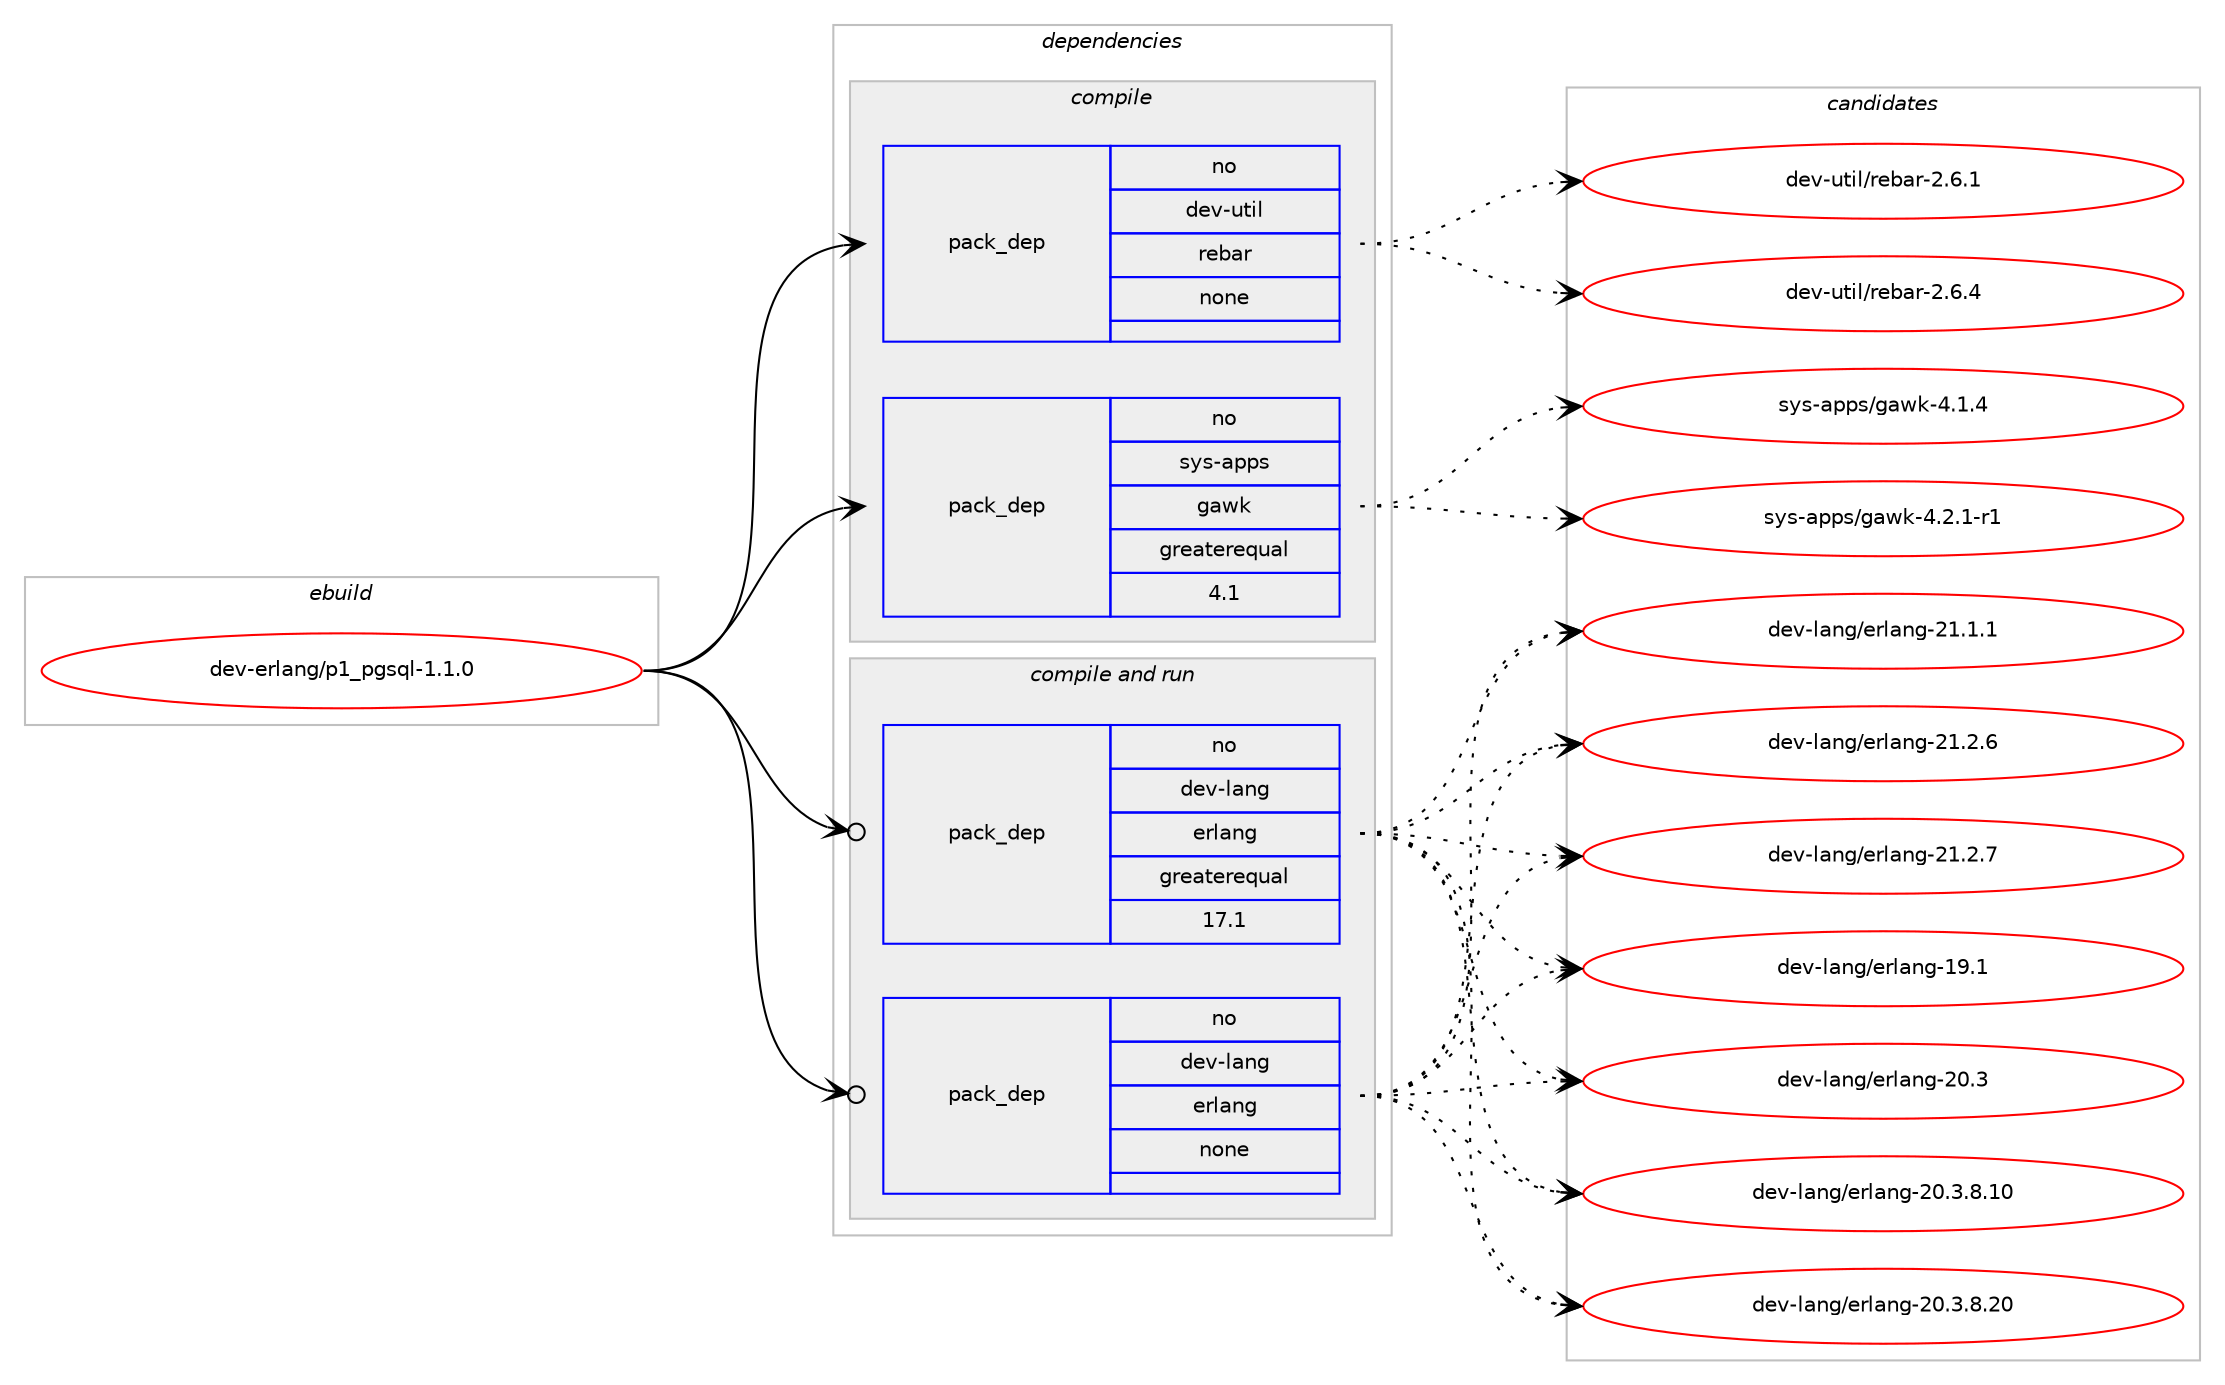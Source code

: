digraph prolog {

# *************
# Graph options
# *************

newrank=true;
concentrate=true;
compound=true;
graph [rankdir=LR,fontname=Helvetica,fontsize=10,ranksep=1.5];#, ranksep=2.5, nodesep=0.2];
edge  [arrowhead=vee];
node  [fontname=Helvetica,fontsize=10];

# **********
# The ebuild
# **********

subgraph cluster_leftcol {
color=gray;
rank=same;
label=<<i>ebuild</i>>;
id [label="dev-erlang/p1_pgsql-1.1.0", color=red, width=4, href="../dev-erlang/p1_pgsql-1.1.0.svg"];
}

# ****************
# The dependencies
# ****************

subgraph cluster_midcol {
color=gray;
label=<<i>dependencies</i>>;
subgraph cluster_compile {
fillcolor="#eeeeee";
style=filled;
label=<<i>compile</i>>;
subgraph pack945033 {
dependency1324307 [label=<<TABLE BORDER="0" CELLBORDER="1" CELLSPACING="0" CELLPADDING="4" WIDTH="220"><TR><TD ROWSPAN="6" CELLPADDING="30">pack_dep</TD></TR><TR><TD WIDTH="110">no</TD></TR><TR><TD>dev-util</TD></TR><TR><TD>rebar</TD></TR><TR><TD>none</TD></TR><TR><TD></TD></TR></TABLE>>, shape=none, color=blue];
}
id:e -> dependency1324307:w [weight=20,style="solid",arrowhead="vee"];
subgraph pack945034 {
dependency1324308 [label=<<TABLE BORDER="0" CELLBORDER="1" CELLSPACING="0" CELLPADDING="4" WIDTH="220"><TR><TD ROWSPAN="6" CELLPADDING="30">pack_dep</TD></TR><TR><TD WIDTH="110">no</TD></TR><TR><TD>sys-apps</TD></TR><TR><TD>gawk</TD></TR><TR><TD>greaterequal</TD></TR><TR><TD>4.1</TD></TR></TABLE>>, shape=none, color=blue];
}
id:e -> dependency1324308:w [weight=20,style="solid",arrowhead="vee"];
}
subgraph cluster_compileandrun {
fillcolor="#eeeeee";
style=filled;
label=<<i>compile and run</i>>;
subgraph pack945035 {
dependency1324309 [label=<<TABLE BORDER="0" CELLBORDER="1" CELLSPACING="0" CELLPADDING="4" WIDTH="220"><TR><TD ROWSPAN="6" CELLPADDING="30">pack_dep</TD></TR><TR><TD WIDTH="110">no</TD></TR><TR><TD>dev-lang</TD></TR><TR><TD>erlang</TD></TR><TR><TD>greaterequal</TD></TR><TR><TD>17.1</TD></TR></TABLE>>, shape=none, color=blue];
}
id:e -> dependency1324309:w [weight=20,style="solid",arrowhead="odotvee"];
subgraph pack945036 {
dependency1324310 [label=<<TABLE BORDER="0" CELLBORDER="1" CELLSPACING="0" CELLPADDING="4" WIDTH="220"><TR><TD ROWSPAN="6" CELLPADDING="30">pack_dep</TD></TR><TR><TD WIDTH="110">no</TD></TR><TR><TD>dev-lang</TD></TR><TR><TD>erlang</TD></TR><TR><TD>none</TD></TR><TR><TD></TD></TR></TABLE>>, shape=none, color=blue];
}
id:e -> dependency1324310:w [weight=20,style="solid",arrowhead="odotvee"];
}
subgraph cluster_run {
fillcolor="#eeeeee";
style=filled;
label=<<i>run</i>>;
}
}

# **************
# The candidates
# **************

subgraph cluster_choices {
rank=same;
color=gray;
label=<<i>candidates</i>>;

subgraph choice945033 {
color=black;
nodesep=1;
choice10010111845117116105108471141019897114455046544649 [label="dev-util/rebar-2.6.1", color=red, width=4,href="../dev-util/rebar-2.6.1.svg"];
choice10010111845117116105108471141019897114455046544652 [label="dev-util/rebar-2.6.4", color=red, width=4,href="../dev-util/rebar-2.6.4.svg"];
dependency1324307:e -> choice10010111845117116105108471141019897114455046544649:w [style=dotted,weight="100"];
dependency1324307:e -> choice10010111845117116105108471141019897114455046544652:w [style=dotted,weight="100"];
}
subgraph choice945034 {
color=black;
nodesep=1;
choice11512111545971121121154710397119107455246494652 [label="sys-apps/gawk-4.1.4", color=red, width=4,href="../sys-apps/gawk-4.1.4.svg"];
choice115121115459711211211547103971191074552465046494511449 [label="sys-apps/gawk-4.2.1-r1", color=red, width=4,href="../sys-apps/gawk-4.2.1-r1.svg"];
dependency1324308:e -> choice11512111545971121121154710397119107455246494652:w [style=dotted,weight="100"];
dependency1324308:e -> choice115121115459711211211547103971191074552465046494511449:w [style=dotted,weight="100"];
}
subgraph choice945035 {
color=black;
nodesep=1;
choice100101118451089711010347101114108971101034549574649 [label="dev-lang/erlang-19.1", color=red, width=4,href="../dev-lang/erlang-19.1.svg"];
choice100101118451089711010347101114108971101034550484651 [label="dev-lang/erlang-20.3", color=red, width=4,href="../dev-lang/erlang-20.3.svg"];
choice1001011184510897110103471011141089711010345504846514656464948 [label="dev-lang/erlang-20.3.8.10", color=red, width=4,href="../dev-lang/erlang-20.3.8.10.svg"];
choice1001011184510897110103471011141089711010345504846514656465048 [label="dev-lang/erlang-20.3.8.20", color=red, width=4,href="../dev-lang/erlang-20.3.8.20.svg"];
choice1001011184510897110103471011141089711010345504946494649 [label="dev-lang/erlang-21.1.1", color=red, width=4,href="../dev-lang/erlang-21.1.1.svg"];
choice1001011184510897110103471011141089711010345504946504654 [label="dev-lang/erlang-21.2.6", color=red, width=4,href="../dev-lang/erlang-21.2.6.svg"];
choice1001011184510897110103471011141089711010345504946504655 [label="dev-lang/erlang-21.2.7", color=red, width=4,href="../dev-lang/erlang-21.2.7.svg"];
dependency1324309:e -> choice100101118451089711010347101114108971101034549574649:w [style=dotted,weight="100"];
dependency1324309:e -> choice100101118451089711010347101114108971101034550484651:w [style=dotted,weight="100"];
dependency1324309:e -> choice1001011184510897110103471011141089711010345504846514656464948:w [style=dotted,weight="100"];
dependency1324309:e -> choice1001011184510897110103471011141089711010345504846514656465048:w [style=dotted,weight="100"];
dependency1324309:e -> choice1001011184510897110103471011141089711010345504946494649:w [style=dotted,weight="100"];
dependency1324309:e -> choice1001011184510897110103471011141089711010345504946504654:w [style=dotted,weight="100"];
dependency1324309:e -> choice1001011184510897110103471011141089711010345504946504655:w [style=dotted,weight="100"];
}
subgraph choice945036 {
color=black;
nodesep=1;
choice100101118451089711010347101114108971101034549574649 [label="dev-lang/erlang-19.1", color=red, width=4,href="../dev-lang/erlang-19.1.svg"];
choice100101118451089711010347101114108971101034550484651 [label="dev-lang/erlang-20.3", color=red, width=4,href="../dev-lang/erlang-20.3.svg"];
choice1001011184510897110103471011141089711010345504846514656464948 [label="dev-lang/erlang-20.3.8.10", color=red, width=4,href="../dev-lang/erlang-20.3.8.10.svg"];
choice1001011184510897110103471011141089711010345504846514656465048 [label="dev-lang/erlang-20.3.8.20", color=red, width=4,href="../dev-lang/erlang-20.3.8.20.svg"];
choice1001011184510897110103471011141089711010345504946494649 [label="dev-lang/erlang-21.1.1", color=red, width=4,href="../dev-lang/erlang-21.1.1.svg"];
choice1001011184510897110103471011141089711010345504946504654 [label="dev-lang/erlang-21.2.6", color=red, width=4,href="../dev-lang/erlang-21.2.6.svg"];
choice1001011184510897110103471011141089711010345504946504655 [label="dev-lang/erlang-21.2.7", color=red, width=4,href="../dev-lang/erlang-21.2.7.svg"];
dependency1324310:e -> choice100101118451089711010347101114108971101034549574649:w [style=dotted,weight="100"];
dependency1324310:e -> choice100101118451089711010347101114108971101034550484651:w [style=dotted,weight="100"];
dependency1324310:e -> choice1001011184510897110103471011141089711010345504846514656464948:w [style=dotted,weight="100"];
dependency1324310:e -> choice1001011184510897110103471011141089711010345504846514656465048:w [style=dotted,weight="100"];
dependency1324310:e -> choice1001011184510897110103471011141089711010345504946494649:w [style=dotted,weight="100"];
dependency1324310:e -> choice1001011184510897110103471011141089711010345504946504654:w [style=dotted,weight="100"];
dependency1324310:e -> choice1001011184510897110103471011141089711010345504946504655:w [style=dotted,weight="100"];
}
}

}
